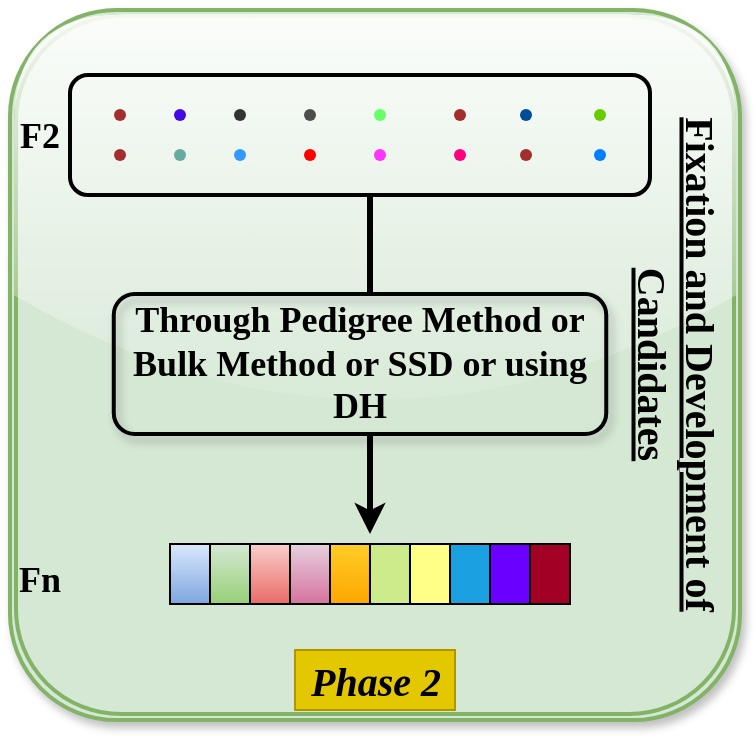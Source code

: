 <mxfile version="21.7.4" type="github">
  <diagram name="Page-1" id="OpT74eDQUMAMQ6I1jKwb">
    <mxGraphModel dx="1054" dy="790" grid="1" gridSize="10" guides="1" tooltips="1" connect="1" arrows="1" fold="1" page="1" pageScale="1" pageWidth="380" pageHeight="370" math="0" shadow="0">
      <root>
        <mxCell id="0" />
        <mxCell id="1" parent="0" />
        <mxCell id="WSTLt10n7JpPp8f3SLNC-1" value="" style="shape=ext;double=1;rounded=1;whiteSpace=wrap;html=1;strokeWidth=2;strokeColor=#82b366;glass=1;fillColor=#d5e8d4;shadow=1;" vertex="1" parent="1">
          <mxGeometry x="390" y="10" width="365" height="355" as="geometry" />
        </mxCell>
        <mxCell id="WSTLt10n7JpPp8f3SLNC-2" value="&lt;font style=&quot;font-size: 20px;&quot; face=&quot;Times New Roman&quot;&gt;&lt;b&gt;&lt;i&gt;Phase 2&lt;/i&gt;&lt;/b&gt;&lt;/font&gt;" style="text;html=1;strokeColor=#B09500;fillColor=#e3c800;align=center;verticalAlign=middle;whiteSpace=wrap;rounded=0;rotation=0;strokeWidth=1;fontColor=#000000;" vertex="1" parent="1">
          <mxGeometry x="532.5" y="330" width="80" height="30" as="geometry" />
        </mxCell>
        <mxCell id="WSTLt10n7JpPp8f3SLNC-3" value="&lt;font style=&quot;font-size: 20px;&quot; face=&quot;Times New Roman&quot;&gt;&lt;b style=&quot;&quot;&gt;&lt;u&gt;Fixation and Development of Candidates&lt;/u&gt;&lt;/b&gt;&lt;/font&gt;" style="text;html=1;strokeColor=none;fillColor=none;align=center;verticalAlign=middle;whiteSpace=wrap;rounded=0;rotation=90;" vertex="1" parent="1">
          <mxGeometry x="595" y="172" width="257.5" height="30" as="geometry" />
        </mxCell>
        <mxCell id="WSTLt10n7JpPp8f3SLNC-4" value="" style="rounded=1;whiteSpace=wrap;html=1;strokeWidth=2;fillColor=none;strokeColor=#000000;" vertex="1" parent="1">
          <mxGeometry x="420" y="42.5" width="290" height="60" as="geometry" />
        </mxCell>
        <mxCell id="WSTLt10n7JpPp8f3SLNC-5" value="" style="shape=waypoint;sketch=0;fillStyle=solid;size=6;pointerEvents=1;points=[];fillColor=none;resizable=0;rotatable=0;perimeter=centerPerimeter;snapToPoint=1;strokeColor=#a32e2e;" vertex="1" parent="1">
          <mxGeometry x="435" y="52.5" width="20" height="20" as="geometry" />
        </mxCell>
        <mxCell id="WSTLt10n7JpPp8f3SLNC-6" value="" style="shape=waypoint;sketch=0;fillStyle=solid;size=6;pointerEvents=1;points=[];fillColor=none;resizable=0;rotatable=0;perimeter=centerPerimeter;snapToPoint=1;strokeColor=#440ae6;" vertex="1" parent="1">
          <mxGeometry x="465" y="52.5" width="20" height="20" as="geometry" />
        </mxCell>
        <mxCell id="WSTLt10n7JpPp8f3SLNC-7" value="" style="shape=waypoint;sketch=0;fillStyle=solid;size=6;pointerEvents=1;points=[];fillColor=none;resizable=0;rotatable=0;perimeter=centerPerimeter;snapToPoint=1;strokeColor=#4D4D4D;" vertex="1" parent="1">
          <mxGeometry x="530" y="52.5" width="20" height="20" as="geometry" />
        </mxCell>
        <mxCell id="WSTLt10n7JpPp8f3SLNC-8" value="" style="shape=waypoint;sketch=0;fillStyle=solid;size=6;pointerEvents=1;points=[];fillColor=none;resizable=0;rotatable=0;perimeter=centerPerimeter;snapToPoint=1;strokeColor=#66FF66;" vertex="1" parent="1">
          <mxGeometry x="565" y="52.5" width="20" height="20" as="geometry" />
        </mxCell>
        <mxCell id="WSTLt10n7JpPp8f3SLNC-9" value="" style="shape=waypoint;sketch=0;fillStyle=solid;size=6;pointerEvents=1;points=[];fillColor=none;resizable=0;rotatable=0;perimeter=centerPerimeter;snapToPoint=1;strokeColor=#a32e2e;" vertex="1" parent="1">
          <mxGeometry x="605" y="52.5" width="20" height="20" as="geometry" />
        </mxCell>
        <mxCell id="WSTLt10n7JpPp8f3SLNC-10" value="" style="shape=waypoint;sketch=0;fillStyle=solid;size=6;pointerEvents=1;points=[];fillColor=none;resizable=0;rotatable=0;perimeter=centerPerimeter;snapToPoint=1;strokeColor=#FF0000;" vertex="1" parent="1">
          <mxGeometry x="530" y="72.5" width="20" height="20" as="geometry" />
        </mxCell>
        <mxCell id="WSTLt10n7JpPp8f3SLNC-11" value="" style="shape=waypoint;sketch=0;fillStyle=solid;size=6;pointerEvents=1;points=[];fillColor=none;resizable=0;rotatable=0;perimeter=centerPerimeter;snapToPoint=1;strokeColor=#66CC00;" vertex="1" parent="1">
          <mxGeometry x="675" y="52.5" width="20" height="20" as="geometry" />
        </mxCell>
        <mxCell id="WSTLt10n7JpPp8f3SLNC-12" value="" style="shape=waypoint;sketch=0;fillStyle=solid;size=6;pointerEvents=1;points=[];fillColor=none;resizable=1;rotatable=1;perimeter=centerPerimeter;snapToPoint=1;strokeColor=#a32e2e;movable=1;deletable=1;editable=1;locked=0;connectable=1;" vertex="1" parent="1">
          <mxGeometry x="435" y="72.5" width="20" height="20" as="geometry" />
        </mxCell>
        <mxCell id="WSTLt10n7JpPp8f3SLNC-13" value="" style="shape=waypoint;sketch=0;fillStyle=solid;size=6;pointerEvents=1;points=[];fillColor=none;resizable=0;rotatable=0;perimeter=centerPerimeter;snapToPoint=1;strokeColor=#67AB9F;" vertex="1" parent="1">
          <mxGeometry x="465" y="72.5" width="20" height="20" as="geometry" />
        </mxCell>
        <mxCell id="WSTLt10n7JpPp8f3SLNC-14" value="" style="shape=waypoint;sketch=0;fillStyle=solid;size=6;pointerEvents=1;points=[];fillColor=none;resizable=0;rotatable=0;perimeter=centerPerimeter;snapToPoint=1;strokeColor=#007FFF;" vertex="1" parent="1">
          <mxGeometry x="675" y="72.5" width="20" height="20" as="geometry" />
        </mxCell>
        <mxCell id="WSTLt10n7JpPp8f3SLNC-15" value="" style="shape=waypoint;sketch=0;fillStyle=solid;size=6;pointerEvents=1;points=[];fillColor=none;resizable=0;rotatable=0;perimeter=centerPerimeter;snapToPoint=1;strokeColor=#333333;" vertex="1" parent="1">
          <mxGeometry x="495" y="52.5" width="20" height="20" as="geometry" />
        </mxCell>
        <mxCell id="WSTLt10n7JpPp8f3SLNC-16" value="" style="shape=waypoint;sketch=0;fillStyle=solid;size=6;pointerEvents=1;points=[];fillColor=none;resizable=0;rotatable=0;perimeter=centerPerimeter;snapToPoint=1;strokeColor=#a32e2e;" vertex="1" parent="1">
          <mxGeometry x="638" y="72.5" width="20" height="20" as="geometry" />
        </mxCell>
        <mxCell id="WSTLt10n7JpPp8f3SLNC-17" value="" style="shape=waypoint;sketch=0;fillStyle=solid;size=6;pointerEvents=1;points=[];fillColor=none;resizable=0;rotatable=0;perimeter=centerPerimeter;snapToPoint=1;strokeColor=#FF0080;" vertex="1" parent="1">
          <mxGeometry x="605" y="72.5" width="20" height="20" as="geometry" />
        </mxCell>
        <mxCell id="WSTLt10n7JpPp8f3SLNC-18" value="" style="shape=waypoint;sketch=0;fillStyle=solid;size=6;pointerEvents=1;points=[];fillColor=none;resizable=0;rotatable=0;perimeter=centerPerimeter;snapToPoint=1;strokeColor=#FF33FF;" vertex="1" parent="1">
          <mxGeometry x="565" y="72.5" width="20" height="20" as="geometry" />
        </mxCell>
        <mxCell id="WSTLt10n7JpPp8f3SLNC-19" value="" style="shape=waypoint;sketch=0;fillStyle=solid;size=6;pointerEvents=1;points=[];fillColor=none;resizable=0;rotatable=0;perimeter=centerPerimeter;snapToPoint=1;strokeColor=#004C99;" vertex="1" parent="1">
          <mxGeometry x="638" y="52.5" width="20" height="20" as="geometry" />
        </mxCell>
        <mxCell id="WSTLt10n7JpPp8f3SLNC-20" value="" style="shape=waypoint;sketch=0;fillStyle=solid;size=6;pointerEvents=1;points=[];fillColor=none;resizable=0;rotatable=0;perimeter=centerPerimeter;snapToPoint=1;strokeColor=#3399FF;" vertex="1" parent="1">
          <mxGeometry x="495" y="72.5" width="20" height="20" as="geometry" />
        </mxCell>
        <mxCell id="WSTLt10n7JpPp8f3SLNC-21" value="&lt;font style=&quot;font-size: 18px;&quot; face=&quot;Times New Roman&quot;&gt;&lt;b&gt;Through Pedigree Method or Bulk Method or SSD or using DH&lt;/b&gt;&lt;/font&gt;" style="text;html=1;align=center;verticalAlign=middle;whiteSpace=wrap;rounded=1;fillColor=none;strokeColor=default;strokeWidth=2;glass=0;shadow=1;" vertex="1" parent="1">
          <mxGeometry x="441.88" y="152" width="246.25" height="70" as="geometry" />
        </mxCell>
        <mxCell id="WSTLt10n7JpPp8f3SLNC-22" value="" style="rounded=0;whiteSpace=wrap;html=1;fillColor=#dae8fc;gradientColor=#7ea6e0;strokeColor=#000000;" vertex="1" parent="1">
          <mxGeometry x="470" y="277" width="20" height="30" as="geometry" />
        </mxCell>
        <mxCell id="WSTLt10n7JpPp8f3SLNC-23" value="" style="rounded=0;whiteSpace=wrap;html=1;fillColor=#d5e8d4;gradientColor=#97d077;strokeColor=#000000;" vertex="1" parent="1">
          <mxGeometry x="490" y="277" width="20" height="30" as="geometry" />
        </mxCell>
        <mxCell id="WSTLt10n7JpPp8f3SLNC-24" value="" style="rounded=0;whiteSpace=wrap;html=1;fillColor=#f8cecc;gradientColor=#ea6b66;strokeColor=#000000;" vertex="1" parent="1">
          <mxGeometry x="510" y="277" width="20" height="30" as="geometry" />
        </mxCell>
        <mxCell id="WSTLt10n7JpPp8f3SLNC-25" value="" style="rounded=0;whiteSpace=wrap;html=1;fillColor=#e6d0de;gradientColor=#d5739d;strokeColor=#000000;" vertex="1" parent="1">
          <mxGeometry x="530" y="277" width="20" height="30" as="geometry" />
        </mxCell>
        <mxCell id="WSTLt10n7JpPp8f3SLNC-26" value="" style="rounded=0;whiteSpace=wrap;html=1;fillColor=#ffcd28;gradientColor=#ffa500;strokeColor=#000000;" vertex="1" parent="1">
          <mxGeometry x="550" y="277" width="20" height="30" as="geometry" />
        </mxCell>
        <mxCell id="WSTLt10n7JpPp8f3SLNC-27" value="" style="rounded=0;whiteSpace=wrap;html=1;fillColor=#cdeb8b;strokeColor=#000000;" vertex="1" parent="1">
          <mxGeometry x="569.99" y="277" width="20" height="30" as="geometry" />
        </mxCell>
        <mxCell id="WSTLt10n7JpPp8f3SLNC-28" value="" style="rounded=0;whiteSpace=wrap;html=1;fillColor=#ffff88;strokeColor=#000000;" vertex="1" parent="1">
          <mxGeometry x="590" y="277" width="20" height="30" as="geometry" />
        </mxCell>
        <mxCell id="WSTLt10n7JpPp8f3SLNC-29" value="" style="rounded=0;whiteSpace=wrap;html=1;fillColor=#1ba1e2;fontColor=#ffffff;strokeColor=#000000;" vertex="1" parent="1">
          <mxGeometry x="610" y="277" width="20" height="30" as="geometry" />
        </mxCell>
        <mxCell id="WSTLt10n7JpPp8f3SLNC-30" value="" style="rounded=0;whiteSpace=wrap;html=1;fillColor=#6a00ff;fontColor=#ffffff;strokeColor=#000000;" vertex="1" parent="1">
          <mxGeometry x="630" y="277" width="20" height="30" as="geometry" />
        </mxCell>
        <mxCell id="WSTLt10n7JpPp8f3SLNC-31" value="" style="rounded=0;whiteSpace=wrap;html=1;fillColor=#a20025;fontColor=#ffffff;strokeColor=#000000;" vertex="1" parent="1">
          <mxGeometry x="650" y="277" width="20" height="30" as="geometry" />
        </mxCell>
        <mxCell id="WSTLt10n7JpPp8f3SLNC-32" value="&lt;font style=&quot;font-size: 18px;&quot; face=&quot;Times New Roman&quot;&gt;&lt;b&gt;F2&lt;/b&gt;&lt;/font&gt;" style="text;html=1;strokeColor=none;fillColor=none;align=center;verticalAlign=middle;whiteSpace=wrap;rounded=0;" vertex="1" parent="1">
          <mxGeometry x="390" y="60" width="30" height="25" as="geometry" />
        </mxCell>
        <mxCell id="WSTLt10n7JpPp8f3SLNC-33" value="&lt;font style=&quot;font-size: 18px;&quot; face=&quot;Times New Roman&quot;&gt;&lt;b&gt;Fn&lt;/b&gt;&lt;/font&gt;" style="text;html=1;strokeColor=none;fillColor=none;align=center;verticalAlign=middle;whiteSpace=wrap;rounded=0;" vertex="1" parent="1">
          <mxGeometry x="390" y="282" width="30" height="25" as="geometry" />
        </mxCell>
        <mxCell id="WSTLt10n7JpPp8f3SLNC-34" value="" style="endArrow=none;html=1;rounded=0;strokeWidth=3;" edge="1" parent="1">
          <mxGeometry width="50" height="50" relative="1" as="geometry">
            <mxPoint x="570" y="152" as="sourcePoint" />
            <mxPoint x="570" y="102" as="targetPoint" />
          </mxGeometry>
        </mxCell>
        <mxCell id="WSTLt10n7JpPp8f3SLNC-35" value="" style="endArrow=classic;html=1;rounded=0;strokeWidth=3;" edge="1" parent="1">
          <mxGeometry width="50" height="50" relative="1" as="geometry">
            <mxPoint x="570" y="222" as="sourcePoint" />
            <mxPoint x="570" y="272" as="targetPoint" />
          </mxGeometry>
        </mxCell>
      </root>
    </mxGraphModel>
  </diagram>
</mxfile>
